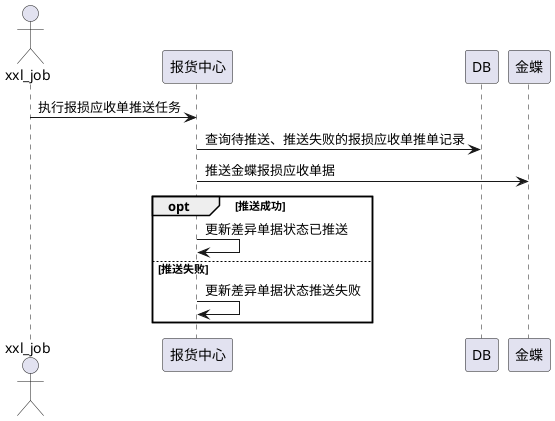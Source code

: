@startuml
actor xxl_job
xxl_job -> 报货中心: 执行报损应收单推送任务
报货中心 -> DB: 查询待推送、推送失败的报损应收单推单记录
报货中心 -> 金蝶: 推送金蝶报损应收单据
opt 推送成功
报货中心 -> 报货中心: 更新差异单据状态已推送
else 推送失败
报货中心 -> 报货中心: 更新差异单据状态推送失败
end
@enduml